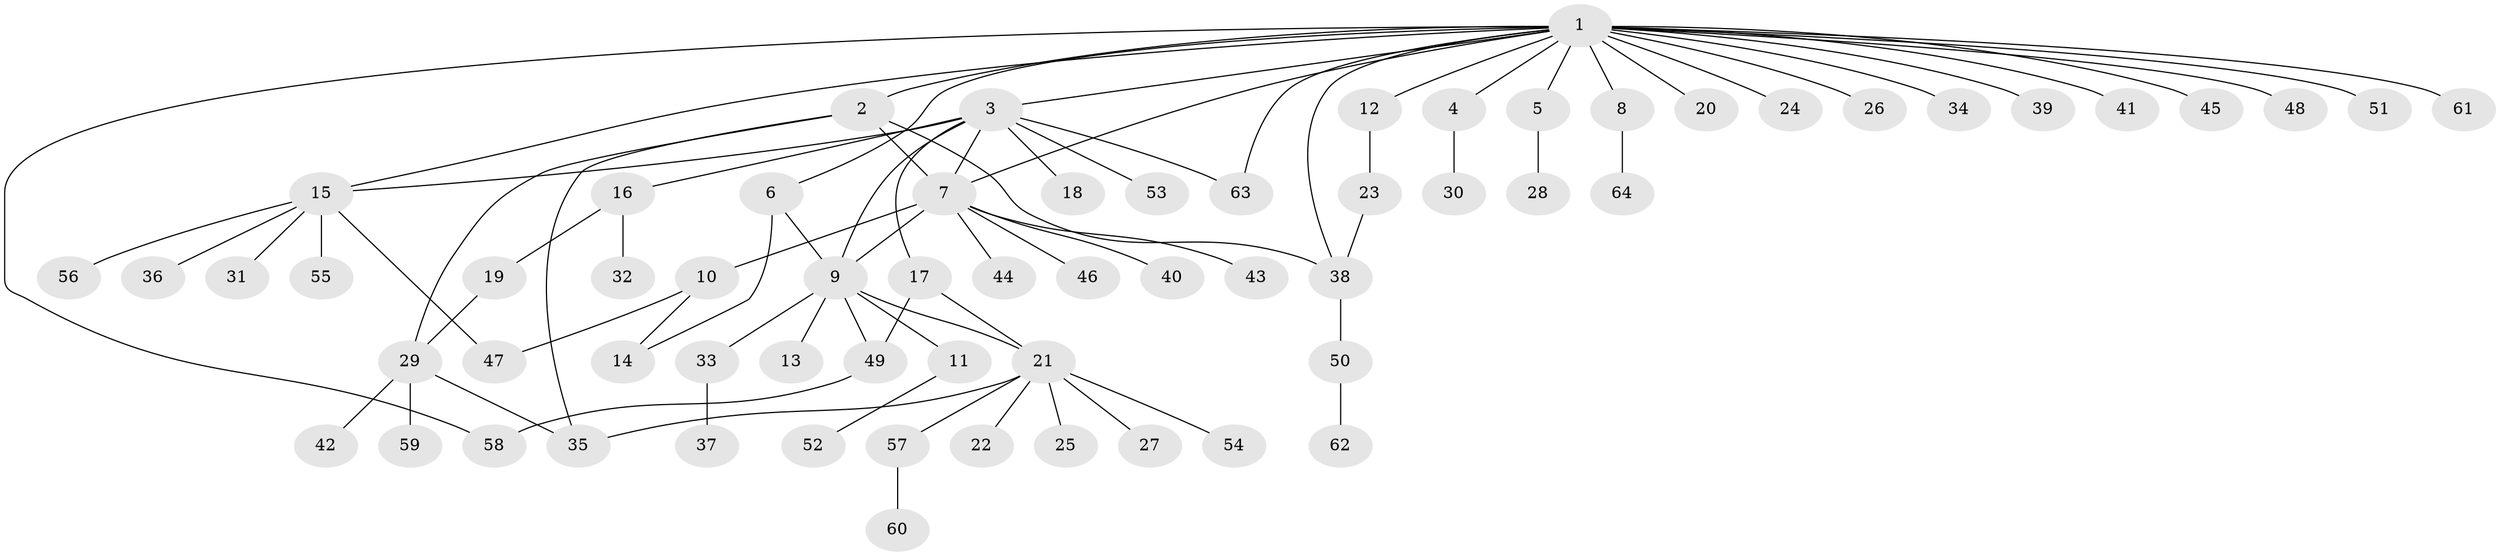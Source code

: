 // Generated by graph-tools (version 1.1) at 2025/11/02/27/25 16:11:10]
// undirected, 64 vertices, 79 edges
graph export_dot {
graph [start="1"]
  node [color=gray90,style=filled];
  1;
  2;
  3;
  4;
  5;
  6;
  7;
  8;
  9;
  10;
  11;
  12;
  13;
  14;
  15;
  16;
  17;
  18;
  19;
  20;
  21;
  22;
  23;
  24;
  25;
  26;
  27;
  28;
  29;
  30;
  31;
  32;
  33;
  34;
  35;
  36;
  37;
  38;
  39;
  40;
  41;
  42;
  43;
  44;
  45;
  46;
  47;
  48;
  49;
  50;
  51;
  52;
  53;
  54;
  55;
  56;
  57;
  58;
  59;
  60;
  61;
  62;
  63;
  64;
  1 -- 2;
  1 -- 3;
  1 -- 4;
  1 -- 5;
  1 -- 6;
  1 -- 7;
  1 -- 8;
  1 -- 12;
  1 -- 15;
  1 -- 20;
  1 -- 24;
  1 -- 26;
  1 -- 34;
  1 -- 38;
  1 -- 39;
  1 -- 41;
  1 -- 45;
  1 -- 48;
  1 -- 51;
  1 -- 58;
  1 -- 61;
  1 -- 63;
  2 -- 7;
  2 -- 29;
  2 -- 35;
  2 -- 38;
  3 -- 7;
  3 -- 9;
  3 -- 15;
  3 -- 16;
  3 -- 17;
  3 -- 18;
  3 -- 53;
  3 -- 63;
  4 -- 30;
  5 -- 28;
  6 -- 9;
  6 -- 14;
  7 -- 9;
  7 -- 10;
  7 -- 40;
  7 -- 43;
  7 -- 44;
  7 -- 46;
  8 -- 64;
  9 -- 11;
  9 -- 13;
  9 -- 21;
  9 -- 33;
  9 -- 49;
  10 -- 14;
  10 -- 47;
  11 -- 52;
  12 -- 23;
  15 -- 31;
  15 -- 36;
  15 -- 47;
  15 -- 55;
  15 -- 56;
  16 -- 19;
  16 -- 32;
  17 -- 21;
  17 -- 49;
  19 -- 29;
  21 -- 22;
  21 -- 25;
  21 -- 27;
  21 -- 35;
  21 -- 54;
  21 -- 57;
  23 -- 38;
  29 -- 35;
  29 -- 42;
  29 -- 59;
  33 -- 37;
  38 -- 50;
  49 -- 58;
  50 -- 62;
  57 -- 60;
}
